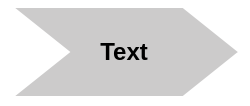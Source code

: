 <mxfile version="14.6.13" type="device"><diagram id="B30rfwBZoZ4sGq5Kmf5E" name="Seite-1"><mxGraphModel dx="1086" dy="2135" grid="1" gridSize="10" guides="1" tooltips="1" connect="1" arrows="1" fold="1" page="1" pageScale="1" pageWidth="827" pageHeight="1169" math="0" shadow="0"><root><mxCell id="0"/><mxCell id="1" parent="0"/><mxCell id="Hyb4HUS0R-bN67C8I0eP-1" value="&lt;b style=&quot;&quot;&gt;Text&lt;/b&gt;" style="shape=step;perimeter=stepPerimeter;whiteSpace=wrap;html=1;fixedSize=1;fontSize=12;fillColor=#CCCBCB;size=30;strokeColor=#FFFFFF;strokeWidth=4;" vertex="1" parent="1"><mxGeometry x="40" y="-1120" width="120" height="48" as="geometry"/></mxCell></root></mxGraphModel></diagram></mxfile>